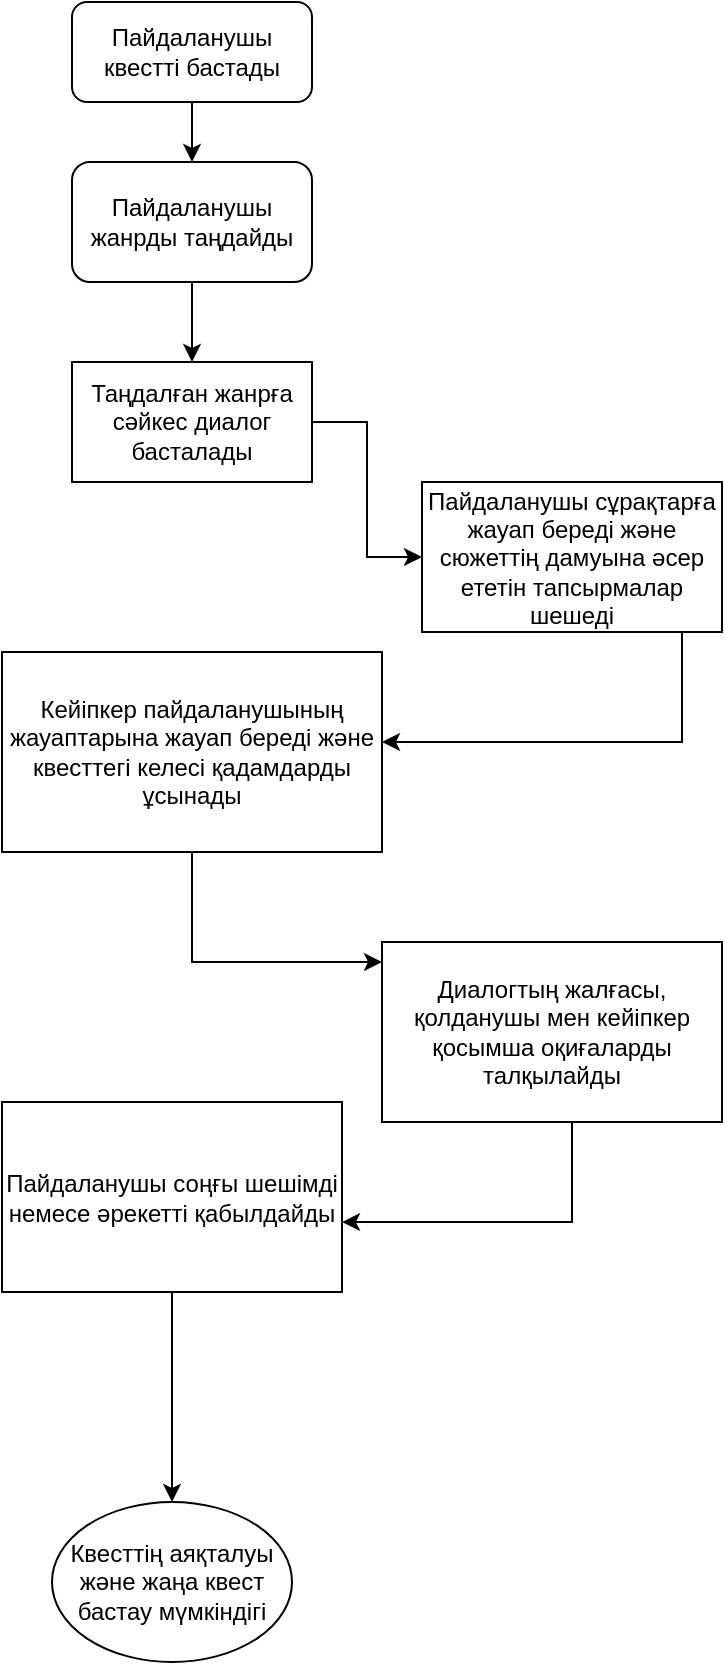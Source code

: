 <mxfile version="22.0.4" type="github">
  <diagram name="Page-1" id="edf60f1a-56cd-e834-aa8a-f176f3a09ee4">
    <mxGraphModel dx="1050" dy="566" grid="1" gridSize="10" guides="1" tooltips="1" connect="1" arrows="1" fold="1" page="1" pageScale="1" pageWidth="1100" pageHeight="850" background="none" math="0" shadow="0">
      <root>
        <mxCell id="0" />
        <mxCell id="1" parent="0" />
        <mxCell id="E39JrQ1B-pjjyprhwLWe-5" style="edgeStyle=orthogonalEdgeStyle;rounded=0;orthogonalLoop=1;jettySize=auto;html=1;" edge="1" parent="1" source="E39JrQ1B-pjjyprhwLWe-3" target="E39JrQ1B-pjjyprhwLWe-4">
          <mxGeometry relative="1" as="geometry" />
        </mxCell>
        <mxCell id="E39JrQ1B-pjjyprhwLWe-3" value="Пайдаланушы квестті бастады" style="rounded=1;whiteSpace=wrap;html=1;" vertex="1" parent="1">
          <mxGeometry x="100" y="50" width="120" height="50" as="geometry" />
        </mxCell>
        <mxCell id="E39JrQ1B-pjjyprhwLWe-7" style="edgeStyle=orthogonalEdgeStyle;rounded=0;orthogonalLoop=1;jettySize=auto;html=1;" edge="1" parent="1" source="E39JrQ1B-pjjyprhwLWe-4" target="E39JrQ1B-pjjyprhwLWe-6">
          <mxGeometry relative="1" as="geometry" />
        </mxCell>
        <mxCell id="E39JrQ1B-pjjyprhwLWe-4" value="Пайдаланушы жанрды таңдайды" style="rounded=1;whiteSpace=wrap;html=1;" vertex="1" parent="1">
          <mxGeometry x="100" y="130" width="120" height="60" as="geometry" />
        </mxCell>
        <mxCell id="E39JrQ1B-pjjyprhwLWe-10" style="edgeStyle=orthogonalEdgeStyle;rounded=0;orthogonalLoop=1;jettySize=auto;html=1;" edge="1" parent="1" source="E39JrQ1B-pjjyprhwLWe-6" target="E39JrQ1B-pjjyprhwLWe-9">
          <mxGeometry relative="1" as="geometry" />
        </mxCell>
        <mxCell id="E39JrQ1B-pjjyprhwLWe-6" value="Таңдалған жанрға сәйкес диалог басталады" style="rounded=0;whiteSpace=wrap;html=1;" vertex="1" parent="1">
          <mxGeometry x="100" y="230" width="120" height="60" as="geometry" />
        </mxCell>
        <mxCell id="E39JrQ1B-pjjyprhwLWe-12" style="edgeStyle=orthogonalEdgeStyle;rounded=0;orthogonalLoop=1;jettySize=auto;html=1;" edge="1" parent="1" target="E39JrQ1B-pjjyprhwLWe-11">
          <mxGeometry relative="1" as="geometry">
            <mxPoint x="405" y="350" as="sourcePoint" />
            <mxPoint x="250" y="475" as="targetPoint" />
            <Array as="points">
              <mxPoint x="405" y="420" />
            </Array>
          </mxGeometry>
        </mxCell>
        <mxCell id="E39JrQ1B-pjjyprhwLWe-9" value="Пайдаланушы сұрақтарға жауап береді және сюжеттің дамуына әсер ететін тапсырмалар шешеді" style="rounded=0;whiteSpace=wrap;html=1;" vertex="1" parent="1">
          <mxGeometry x="275" y="290" width="150" height="75" as="geometry" />
        </mxCell>
        <mxCell id="E39JrQ1B-pjjyprhwLWe-14" style="edgeStyle=orthogonalEdgeStyle;rounded=0;orthogonalLoop=1;jettySize=auto;html=1;" edge="1" parent="1" source="E39JrQ1B-pjjyprhwLWe-11" target="E39JrQ1B-pjjyprhwLWe-13">
          <mxGeometry relative="1" as="geometry">
            <Array as="points">
              <mxPoint x="340" y="530" />
            </Array>
          </mxGeometry>
        </mxCell>
        <mxCell id="E39JrQ1B-pjjyprhwLWe-11" value="Кейіпкер пайдаланушының жауаптарына жауап береді және квесттегі келесі қадамдарды ұсынады" style="rounded=0;whiteSpace=wrap;html=1;" vertex="1" parent="1">
          <mxGeometry x="65" y="375" width="190" height="100" as="geometry" />
        </mxCell>
        <mxCell id="E39JrQ1B-pjjyprhwLWe-13" value="Диалогтың жалғасы, қолданушы мен кейіпкер қосымша оқиғаларды талқылайды" style="rounded=0;whiteSpace=wrap;html=1;" vertex="1" parent="1">
          <mxGeometry x="255" y="520" width="170" height="90" as="geometry" />
        </mxCell>
        <mxCell id="E39JrQ1B-pjjyprhwLWe-20" style="edgeStyle=orthogonalEdgeStyle;rounded=0;orthogonalLoop=1;jettySize=auto;html=1;" edge="1" parent="1" source="E39JrQ1B-pjjyprhwLWe-15" target="E39JrQ1B-pjjyprhwLWe-19">
          <mxGeometry relative="1" as="geometry" />
        </mxCell>
        <mxCell id="E39JrQ1B-pjjyprhwLWe-15" value="Пайдаланушы соңғы шешімді немесе әрекетті қабылдайды" style="rounded=0;whiteSpace=wrap;html=1;" vertex="1" parent="1">
          <mxGeometry x="65" y="600" width="170" height="95" as="geometry" />
        </mxCell>
        <mxCell id="E39JrQ1B-pjjyprhwLWe-19" value=" Квесттің аяқталуы және жаңа квест бастау мүмкіндігі " style="ellipse;whiteSpace=wrap;html=1;" vertex="1" parent="1">
          <mxGeometry x="90" y="800" width="120" height="80" as="geometry" />
        </mxCell>
        <mxCell id="E39JrQ1B-pjjyprhwLWe-22" style="edgeStyle=orthogonalEdgeStyle;rounded=0;orthogonalLoop=1;jettySize=auto;html=1;entryX=1;entryY=0.632;entryDx=0;entryDy=0;entryPerimeter=0;" edge="1" parent="1" source="E39JrQ1B-pjjyprhwLWe-13" target="E39JrQ1B-pjjyprhwLWe-15">
          <mxGeometry relative="1" as="geometry">
            <Array as="points">
              <mxPoint x="350" y="660" />
            </Array>
          </mxGeometry>
        </mxCell>
      </root>
    </mxGraphModel>
  </diagram>
</mxfile>
